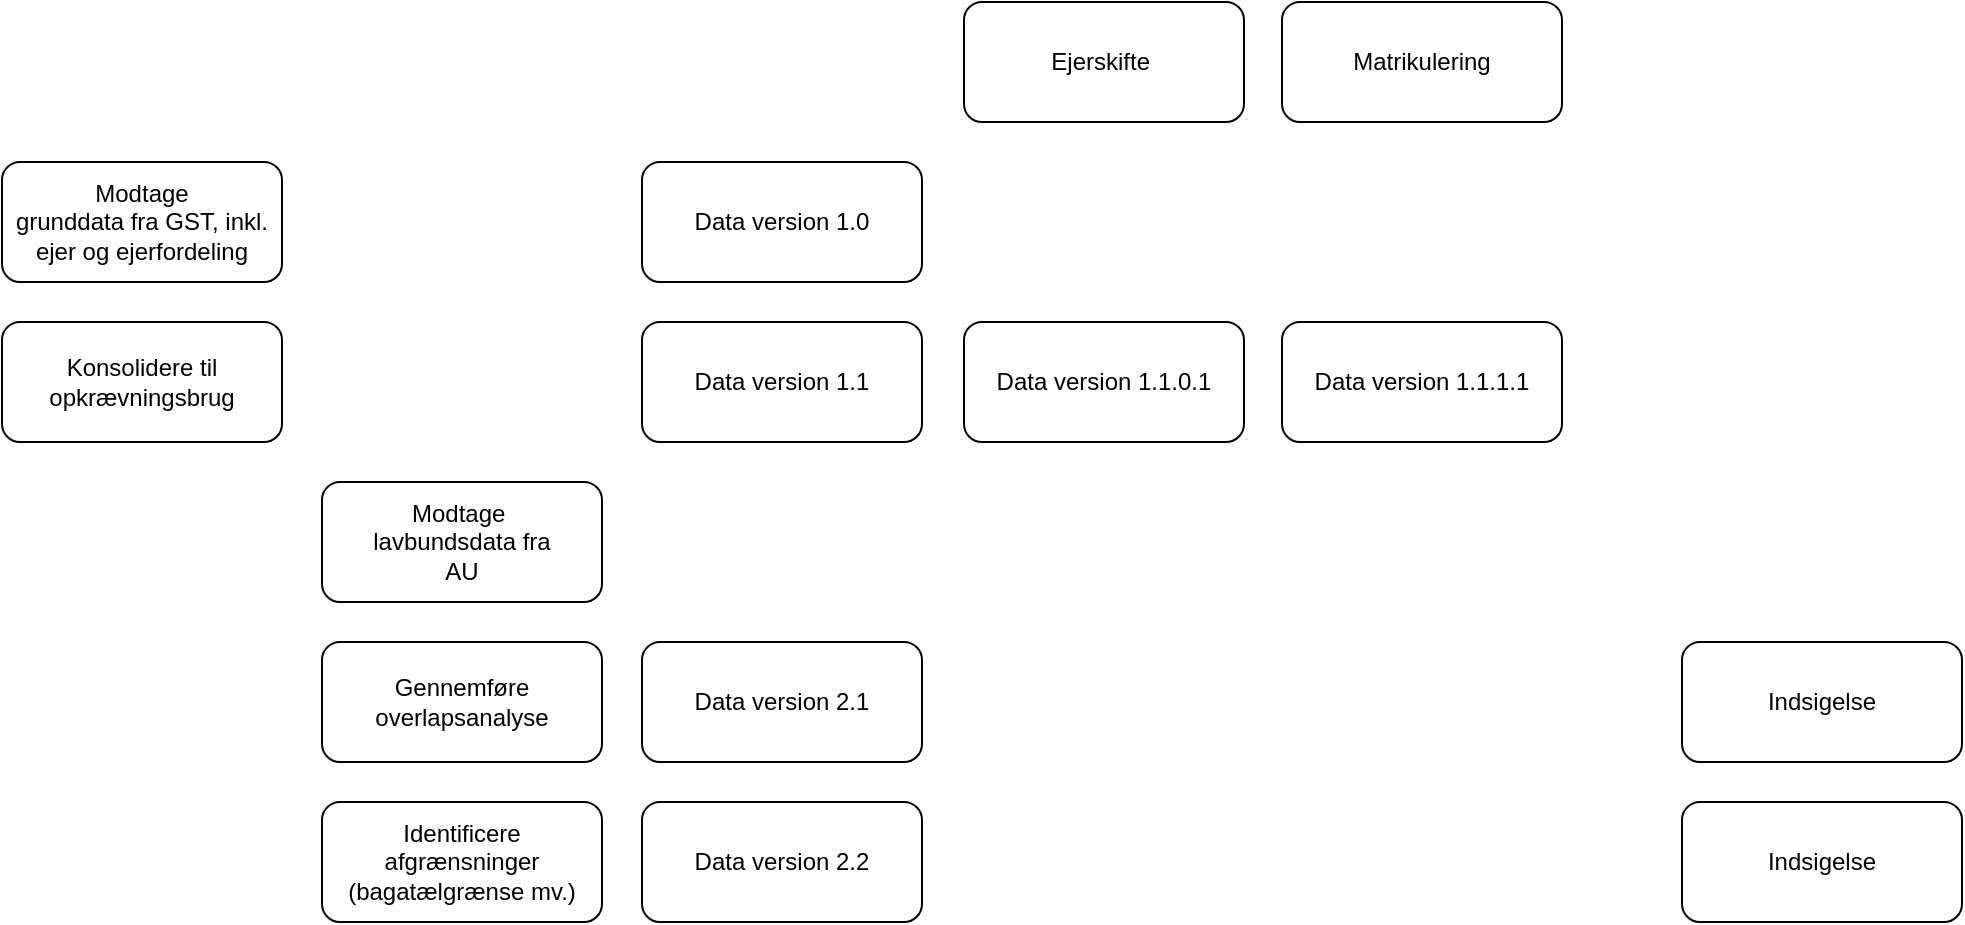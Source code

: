 <mxfile version="27.1.1">
  <diagram name="Page-1" id="NTakOrSyBY9N-iLC6UXw">
    <mxGraphModel dx="2291" dy="1089" grid="1" gridSize="10" guides="1" tooltips="1" connect="1" arrows="1" fold="1" page="1" pageScale="1" pageWidth="1169" pageHeight="827" math="0" shadow="0">
      <root>
        <mxCell id="0" />
        <mxCell id="1" parent="0" />
        <mxCell id="Ucc53te2J3rp9h8ptc83-1" value="Modtage&lt;div&gt;grunddata fra GST, inkl. ejer og ejerfordeling&lt;/div&gt;" style="rounded=1;whiteSpace=wrap;html=1;" parent="1" vertex="1">
          <mxGeometry x="80" y="100" width="140" height="60" as="geometry" />
        </mxCell>
        <mxCell id="Ucc53te2J3rp9h8ptc83-2" value="Modtage&amp;nbsp;&lt;div&gt;lavbundsdata fra&lt;div&gt;AU&lt;/div&gt;&lt;/div&gt;" style="rounded=1;whiteSpace=wrap;html=1;" parent="1" vertex="1">
          <mxGeometry x="240" y="260" width="140" height="60" as="geometry" />
        </mxCell>
        <mxCell id="Ucc53te2J3rp9h8ptc83-3" value="Identificere afgrænsninger&lt;div&gt;(bagatælgrænse mv.)&lt;/div&gt;" style="rounded=1;whiteSpace=wrap;html=1;" parent="1" vertex="1">
          <mxGeometry x="240" y="420" width="140" height="60" as="geometry" />
        </mxCell>
        <mxCell id="Ucc53te2J3rp9h8ptc83-4" value="Gennemføre overlapsanalyse" style="rounded=1;whiteSpace=wrap;html=1;" parent="1" vertex="1">
          <mxGeometry x="240" y="340" width="140" height="60" as="geometry" />
        </mxCell>
        <mxCell id="Ucc53te2J3rp9h8ptc83-7" value="Data version 2.1" style="rounded=1;whiteSpace=wrap;html=1;" parent="1" vertex="1">
          <mxGeometry x="400" y="340" width="140" height="60" as="geometry" />
        </mxCell>
        <mxCell id="Ucc53te2J3rp9h8ptc83-8" value="Indsigelse" style="rounded=1;whiteSpace=wrap;html=1;" parent="1" vertex="1">
          <mxGeometry x="920" y="340" width="140" height="60" as="geometry" />
        </mxCell>
        <mxCell id="Ucc53te2J3rp9h8ptc83-9" value="Matrikulering" style="rounded=1;whiteSpace=wrap;html=1;" parent="1" vertex="1">
          <mxGeometry x="720" y="20" width="140" height="60" as="geometry" />
        </mxCell>
        <mxCell id="Ucc53te2J3rp9h8ptc83-10" value="Indsigelse" style="rounded=1;whiteSpace=wrap;html=1;" parent="1" vertex="1">
          <mxGeometry x="920" y="420" width="140" height="60" as="geometry" />
        </mxCell>
        <mxCell id="tS7eAkdEoFlKgvX4qmfI-1" value="Konsolidere til opkrævningsbrug" style="rounded=1;whiteSpace=wrap;html=1;" vertex="1" parent="1">
          <mxGeometry x="80" y="180" width="140" height="60" as="geometry" />
        </mxCell>
        <mxCell id="tS7eAkdEoFlKgvX4qmfI-2" value="Ejerskifte&amp;nbsp;" style="rounded=1;whiteSpace=wrap;html=1;" vertex="1" parent="1">
          <mxGeometry x="561" y="20" width="140" height="60" as="geometry" />
        </mxCell>
        <mxCell id="tS7eAkdEoFlKgvX4qmfI-3" value="Data version 1.0" style="rounded=1;whiteSpace=wrap;html=1;" vertex="1" parent="1">
          <mxGeometry x="400" y="100" width="140" height="60" as="geometry" />
        </mxCell>
        <mxCell id="tS7eAkdEoFlKgvX4qmfI-4" value="Data version 1.1" style="rounded=1;whiteSpace=wrap;html=1;" vertex="1" parent="1">
          <mxGeometry x="400" y="180" width="140" height="60" as="geometry" />
        </mxCell>
        <mxCell id="tS7eAkdEoFlKgvX4qmfI-5" value="Data version 2.2" style="rounded=1;whiteSpace=wrap;html=1;" vertex="1" parent="1">
          <mxGeometry x="400" y="420" width="140" height="60" as="geometry" />
        </mxCell>
        <mxCell id="tS7eAkdEoFlKgvX4qmfI-6" value="Data version 1.1.0.1" style="rounded=1;whiteSpace=wrap;html=1;" vertex="1" parent="1">
          <mxGeometry x="561" y="180" width="140" height="60" as="geometry" />
        </mxCell>
        <mxCell id="tS7eAkdEoFlKgvX4qmfI-7" value="Data version 1.1.1.1" style="rounded=1;whiteSpace=wrap;html=1;" vertex="1" parent="1">
          <mxGeometry x="720" y="180" width="140" height="60" as="geometry" />
        </mxCell>
      </root>
    </mxGraphModel>
  </diagram>
</mxfile>
